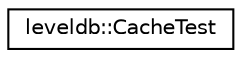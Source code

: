 digraph "Graphical Class Hierarchy"
{
  edge [fontname="Helvetica",fontsize="10",labelfontname="Helvetica",labelfontsize="10"];
  node [fontname="Helvetica",fontsize="10",shape=record];
  rankdir="LR";
  Node1 [label="leveldb::CacheTest",height=0.2,width=0.4,color="black", fillcolor="white", style="filled",URL="$classleveldb_1_1_cache_test.html"];
}
